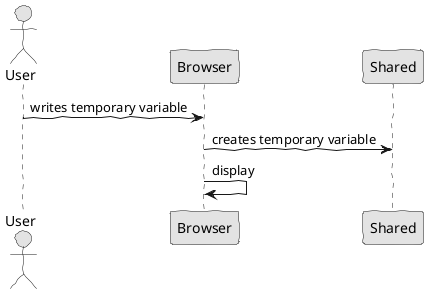 @startuml  createTempVarSSD.png
skinparam handwritten true
skinparam monochrome true
skinparam packageStyle rect
skinparam defaultFontName FG Virgil
skinparam shadowing false

actor User

User -> Browser : writes temporary variable

Browser -> Shared : creates temporary variable

Browser -> Browser : display

@enduml

